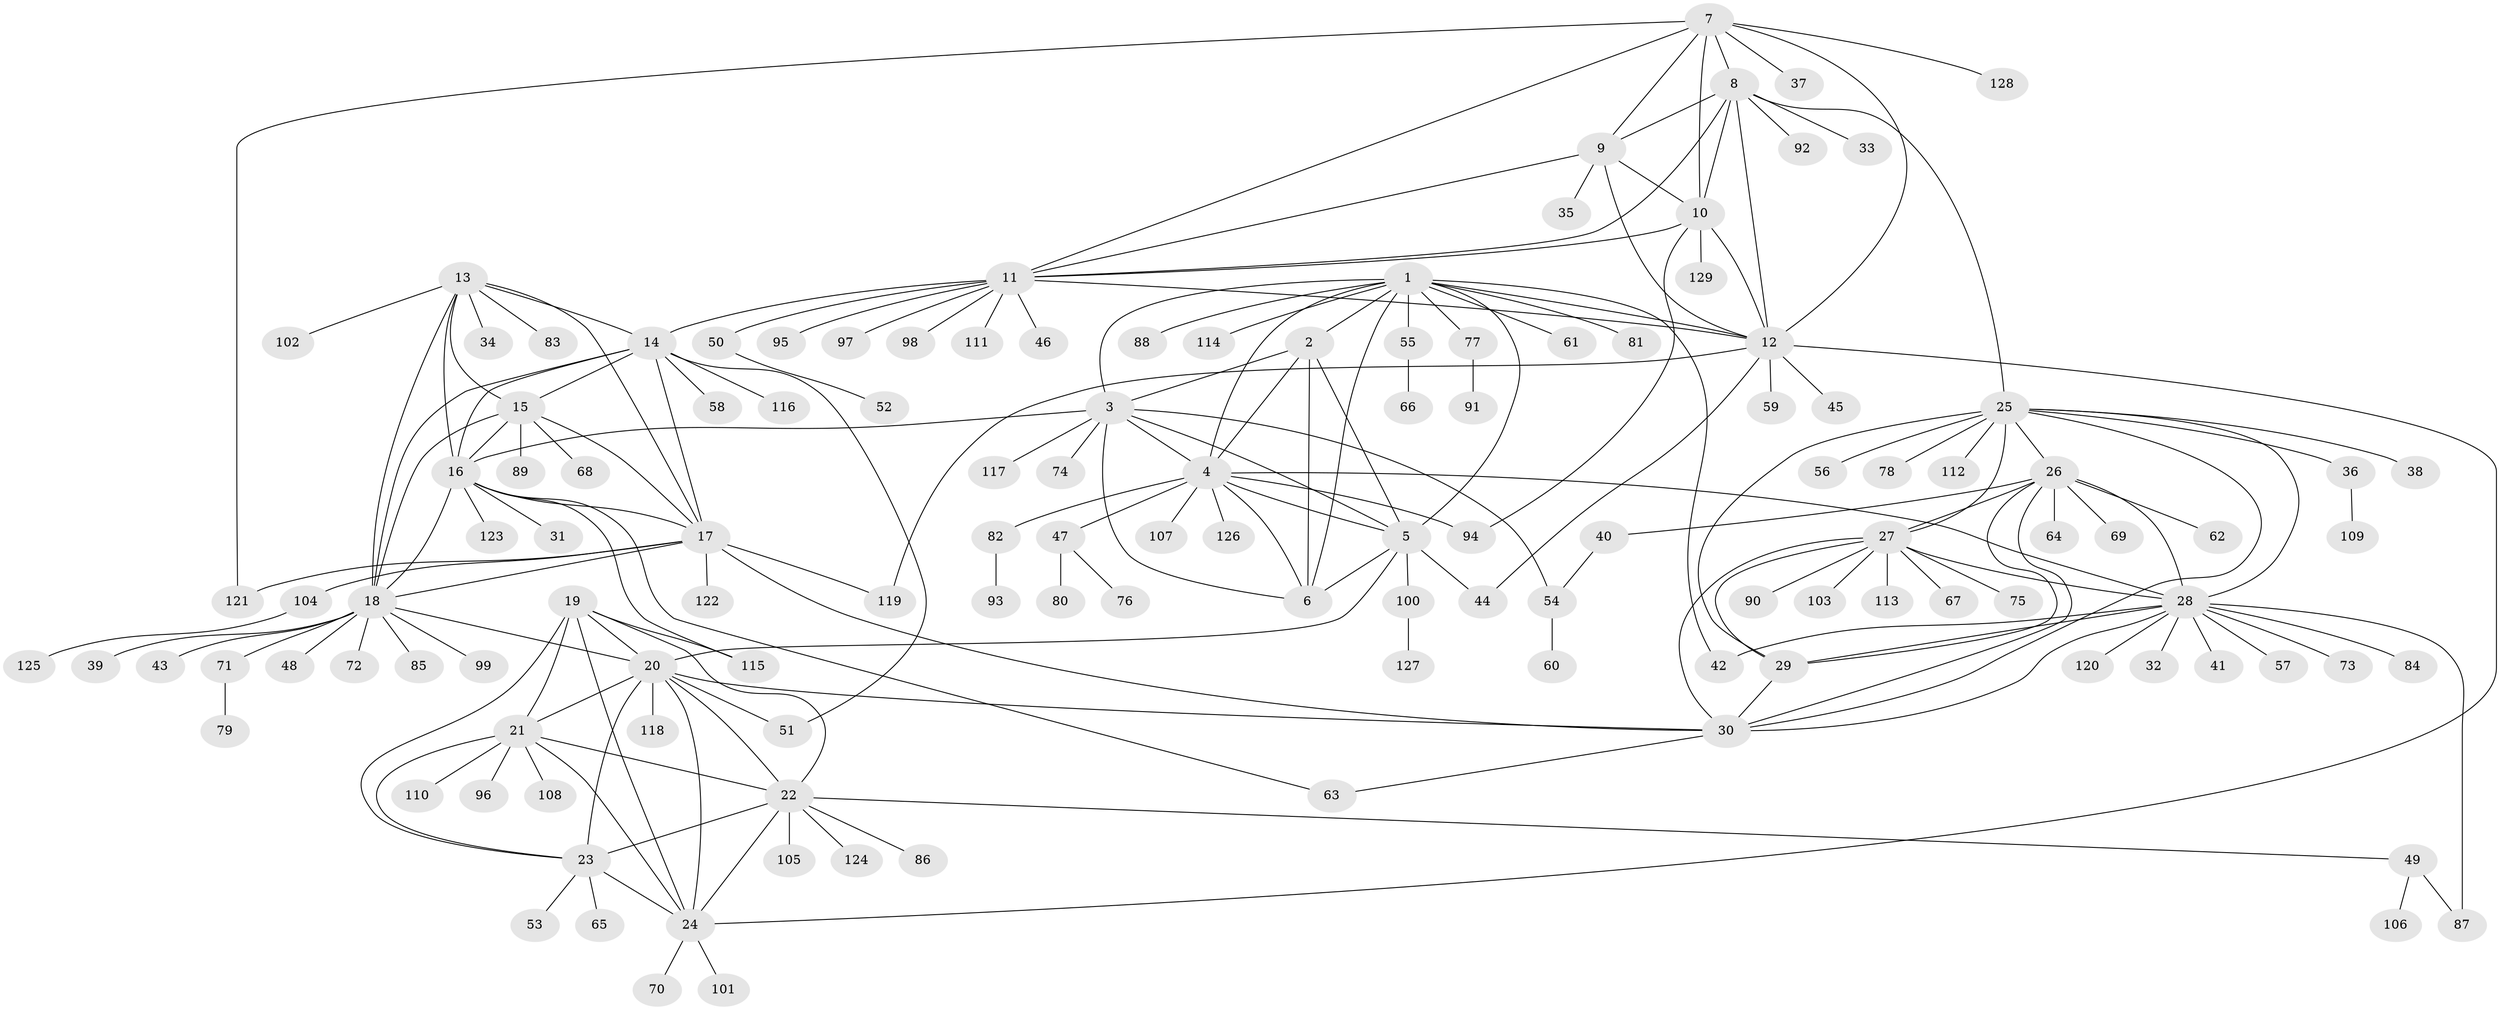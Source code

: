 // coarse degree distribution, {8: 0.054945054945054944, 7: 0.08791208791208792, 1: 0.6153846153846154, 11: 0.02197802197802198, 4: 0.01098901098901099, 9: 0.03296703296703297, 12: 0.01098901098901099, 2: 0.12087912087912088, 6: 0.02197802197802198, 10: 0.01098901098901099, 5: 0.01098901098901099}
// Generated by graph-tools (version 1.1) at 2025/37/03/04/25 23:37:50]
// undirected, 129 vertices, 194 edges
graph export_dot {
  node [color=gray90,style=filled];
  1;
  2;
  3;
  4;
  5;
  6;
  7;
  8;
  9;
  10;
  11;
  12;
  13;
  14;
  15;
  16;
  17;
  18;
  19;
  20;
  21;
  22;
  23;
  24;
  25;
  26;
  27;
  28;
  29;
  30;
  31;
  32;
  33;
  34;
  35;
  36;
  37;
  38;
  39;
  40;
  41;
  42;
  43;
  44;
  45;
  46;
  47;
  48;
  49;
  50;
  51;
  52;
  53;
  54;
  55;
  56;
  57;
  58;
  59;
  60;
  61;
  62;
  63;
  64;
  65;
  66;
  67;
  68;
  69;
  70;
  71;
  72;
  73;
  74;
  75;
  76;
  77;
  78;
  79;
  80;
  81;
  82;
  83;
  84;
  85;
  86;
  87;
  88;
  89;
  90;
  91;
  92;
  93;
  94;
  95;
  96;
  97;
  98;
  99;
  100;
  101;
  102;
  103;
  104;
  105;
  106;
  107;
  108;
  109;
  110;
  111;
  112;
  113;
  114;
  115;
  116;
  117;
  118;
  119;
  120;
  121;
  122;
  123;
  124;
  125;
  126;
  127;
  128;
  129;
  1 -- 2;
  1 -- 3;
  1 -- 4;
  1 -- 5;
  1 -- 6;
  1 -- 12;
  1 -- 42;
  1 -- 55;
  1 -- 61;
  1 -- 77;
  1 -- 81;
  1 -- 88;
  1 -- 114;
  2 -- 3;
  2 -- 4;
  2 -- 5;
  2 -- 6;
  3 -- 4;
  3 -- 5;
  3 -- 6;
  3 -- 16;
  3 -- 54;
  3 -- 74;
  3 -- 117;
  4 -- 5;
  4 -- 6;
  4 -- 28;
  4 -- 47;
  4 -- 82;
  4 -- 94;
  4 -- 107;
  4 -- 126;
  5 -- 6;
  5 -- 20;
  5 -- 44;
  5 -- 100;
  7 -- 8;
  7 -- 9;
  7 -- 10;
  7 -- 11;
  7 -- 12;
  7 -- 37;
  7 -- 121;
  7 -- 128;
  8 -- 9;
  8 -- 10;
  8 -- 11;
  8 -- 12;
  8 -- 25;
  8 -- 33;
  8 -- 92;
  9 -- 10;
  9 -- 11;
  9 -- 12;
  9 -- 35;
  10 -- 11;
  10 -- 12;
  10 -- 94;
  10 -- 129;
  11 -- 12;
  11 -- 14;
  11 -- 46;
  11 -- 50;
  11 -- 95;
  11 -- 97;
  11 -- 98;
  11 -- 111;
  12 -- 24;
  12 -- 44;
  12 -- 45;
  12 -- 59;
  12 -- 119;
  13 -- 14;
  13 -- 15;
  13 -- 16;
  13 -- 17;
  13 -- 18;
  13 -- 34;
  13 -- 83;
  13 -- 102;
  14 -- 15;
  14 -- 16;
  14 -- 17;
  14 -- 18;
  14 -- 51;
  14 -- 58;
  14 -- 116;
  15 -- 16;
  15 -- 17;
  15 -- 18;
  15 -- 68;
  15 -- 89;
  16 -- 17;
  16 -- 18;
  16 -- 31;
  16 -- 63;
  16 -- 115;
  16 -- 123;
  17 -- 18;
  17 -- 30;
  17 -- 104;
  17 -- 119;
  17 -- 121;
  17 -- 122;
  18 -- 20;
  18 -- 39;
  18 -- 43;
  18 -- 48;
  18 -- 71;
  18 -- 72;
  18 -- 85;
  18 -- 99;
  19 -- 20;
  19 -- 21;
  19 -- 22;
  19 -- 23;
  19 -- 24;
  19 -- 115;
  20 -- 21;
  20 -- 22;
  20 -- 23;
  20 -- 24;
  20 -- 30;
  20 -- 51;
  20 -- 118;
  21 -- 22;
  21 -- 23;
  21 -- 24;
  21 -- 96;
  21 -- 108;
  21 -- 110;
  22 -- 23;
  22 -- 24;
  22 -- 49;
  22 -- 86;
  22 -- 105;
  22 -- 124;
  23 -- 24;
  23 -- 53;
  23 -- 65;
  24 -- 70;
  24 -- 101;
  25 -- 26;
  25 -- 27;
  25 -- 28;
  25 -- 29;
  25 -- 30;
  25 -- 36;
  25 -- 38;
  25 -- 56;
  25 -- 78;
  25 -- 112;
  26 -- 27;
  26 -- 28;
  26 -- 29;
  26 -- 30;
  26 -- 40;
  26 -- 62;
  26 -- 64;
  26 -- 69;
  27 -- 28;
  27 -- 29;
  27 -- 30;
  27 -- 67;
  27 -- 75;
  27 -- 90;
  27 -- 103;
  27 -- 113;
  28 -- 29;
  28 -- 30;
  28 -- 32;
  28 -- 41;
  28 -- 42;
  28 -- 57;
  28 -- 73;
  28 -- 84;
  28 -- 87;
  28 -- 120;
  29 -- 30;
  30 -- 63;
  36 -- 109;
  40 -- 54;
  47 -- 76;
  47 -- 80;
  49 -- 87;
  49 -- 106;
  50 -- 52;
  54 -- 60;
  55 -- 66;
  71 -- 79;
  77 -- 91;
  82 -- 93;
  100 -- 127;
  104 -- 125;
}
